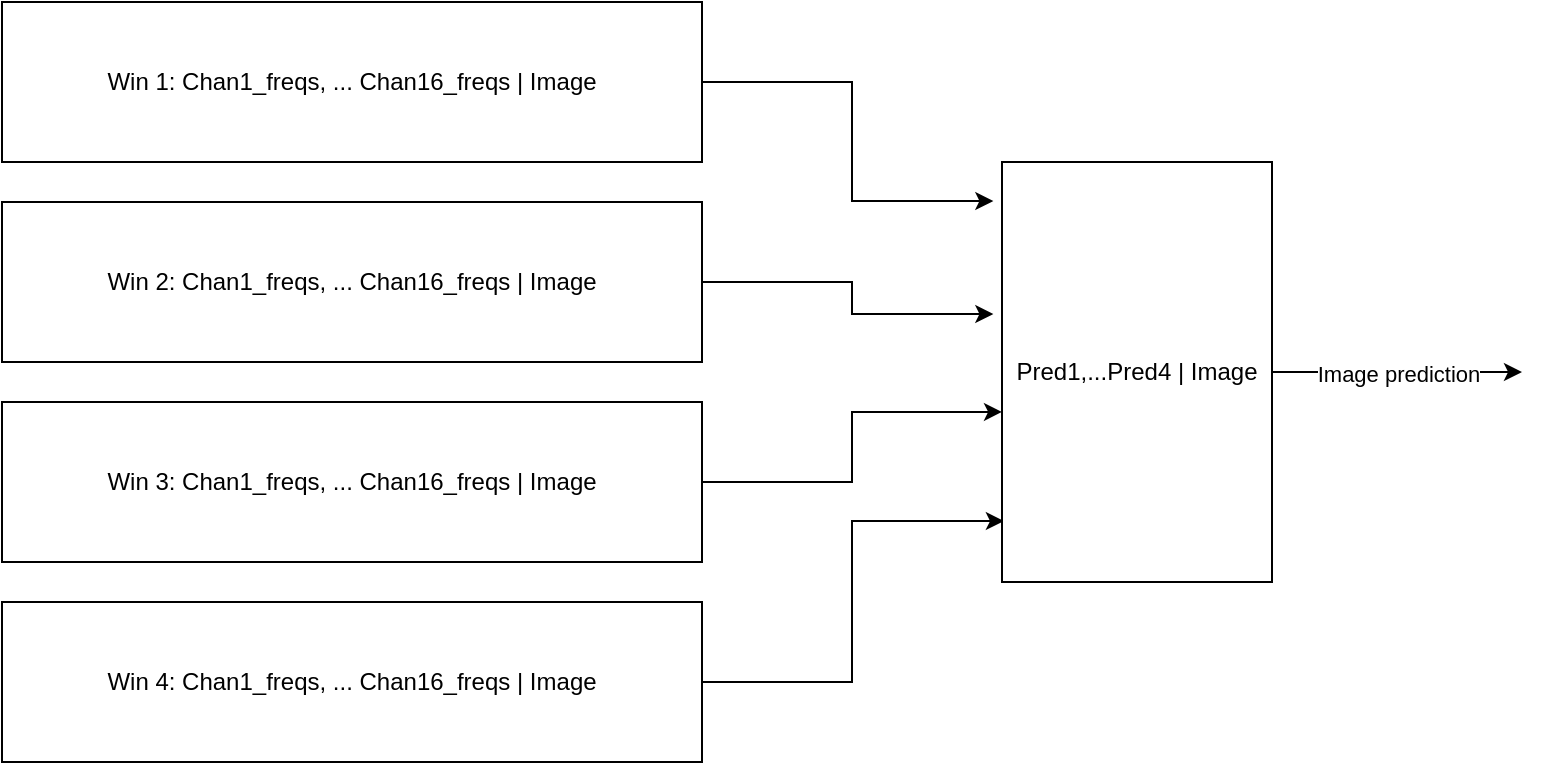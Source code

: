 <mxfile version="12.7.9" type="device"><diagram id="CulVUpr-a4zEmMgNqX6M" name="Page-1"><mxGraphModel dx="1483" dy="783" grid="1" gridSize="5" guides="1" tooltips="1" connect="1" arrows="1" fold="1" page="1" pageScale="1" pageWidth="827" pageHeight="1169" math="0" shadow="0"><root><mxCell id="0"/><mxCell id="1" parent="0"/><mxCell id="_VJ3uANB9MYkQSeTldkm-6" style="edgeStyle=orthogonalEdgeStyle;rounded=0;orthogonalLoop=1;jettySize=auto;html=1;exitX=1;exitY=0.5;exitDx=0;exitDy=0;entryX=-0.032;entryY=0.093;entryDx=0;entryDy=0;entryPerimeter=0;" edge="1" parent="1" source="_VJ3uANB9MYkQSeTldkm-1" target="_VJ3uANB9MYkQSeTldkm-5"><mxGeometry relative="1" as="geometry"/></mxCell><mxCell id="_VJ3uANB9MYkQSeTldkm-1" value="Win 1: Chan1_freqs, ... Chan16_freqs | Image" style="rounded=0;whiteSpace=wrap;html=1;" vertex="1" parent="1"><mxGeometry x="40" y="60" width="350" height="80" as="geometry"/></mxCell><mxCell id="_VJ3uANB9MYkQSeTldkm-7" style="edgeStyle=orthogonalEdgeStyle;rounded=0;orthogonalLoop=1;jettySize=auto;html=1;exitX=1;exitY=0.5;exitDx=0;exitDy=0;entryX=-0.032;entryY=0.362;entryDx=0;entryDy=0;entryPerimeter=0;" edge="1" parent="1" source="_VJ3uANB9MYkQSeTldkm-2" target="_VJ3uANB9MYkQSeTldkm-5"><mxGeometry relative="1" as="geometry"/></mxCell><mxCell id="_VJ3uANB9MYkQSeTldkm-2" value="Win 2: Chan1_freqs, ... Chan16_freqs | Image" style="rounded=0;whiteSpace=wrap;html=1;" vertex="1" parent="1"><mxGeometry x="40" y="160" width="350" height="80" as="geometry"/></mxCell><mxCell id="_VJ3uANB9MYkQSeTldkm-8" style="edgeStyle=orthogonalEdgeStyle;rounded=0;orthogonalLoop=1;jettySize=auto;html=1;exitX=1;exitY=0.5;exitDx=0;exitDy=0;entryX=0;entryY=0.595;entryDx=0;entryDy=0;entryPerimeter=0;" edge="1" parent="1" source="_VJ3uANB9MYkQSeTldkm-3" target="_VJ3uANB9MYkQSeTldkm-5"><mxGeometry relative="1" as="geometry"/></mxCell><mxCell id="_VJ3uANB9MYkQSeTldkm-3" value="Win 3: Chan1_freqs, ... Chan16_freqs | Image" style="rounded=0;whiteSpace=wrap;html=1;" vertex="1" parent="1"><mxGeometry x="40" y="260" width="350" height="80" as="geometry"/></mxCell><mxCell id="_VJ3uANB9MYkQSeTldkm-9" style="edgeStyle=orthogonalEdgeStyle;rounded=0;orthogonalLoop=1;jettySize=auto;html=1;exitX=1;exitY=0.5;exitDx=0;exitDy=0;entryX=0.007;entryY=0.855;entryDx=0;entryDy=0;entryPerimeter=0;" edge="1" parent="1" source="_VJ3uANB9MYkQSeTldkm-4" target="_VJ3uANB9MYkQSeTldkm-5"><mxGeometry relative="1" as="geometry"/></mxCell><mxCell id="_VJ3uANB9MYkQSeTldkm-4" value="Win 4: Chan1_freqs, ... Chan16_freqs | Image" style="rounded=0;whiteSpace=wrap;html=1;" vertex="1" parent="1"><mxGeometry x="40" y="360" width="350" height="80" as="geometry"/></mxCell><mxCell id="_VJ3uANB9MYkQSeTldkm-10" value="Image prediction" style="edgeStyle=orthogonalEdgeStyle;rounded=0;orthogonalLoop=1;jettySize=auto;html=1;exitX=1;exitY=0.5;exitDx=0;exitDy=0;" edge="1" parent="1" source="_VJ3uANB9MYkQSeTldkm-5"><mxGeometry relative="1" as="geometry"><mxPoint x="800" y="245" as="targetPoint"/></mxGeometry></mxCell><mxCell id="_VJ3uANB9MYkQSeTldkm-5" value="Pred1,...Pred4 | Image" style="rounded=0;whiteSpace=wrap;html=1;" vertex="1" parent="1"><mxGeometry x="540" y="140" width="135" height="210" as="geometry"/></mxCell></root></mxGraphModel></diagram></mxfile>